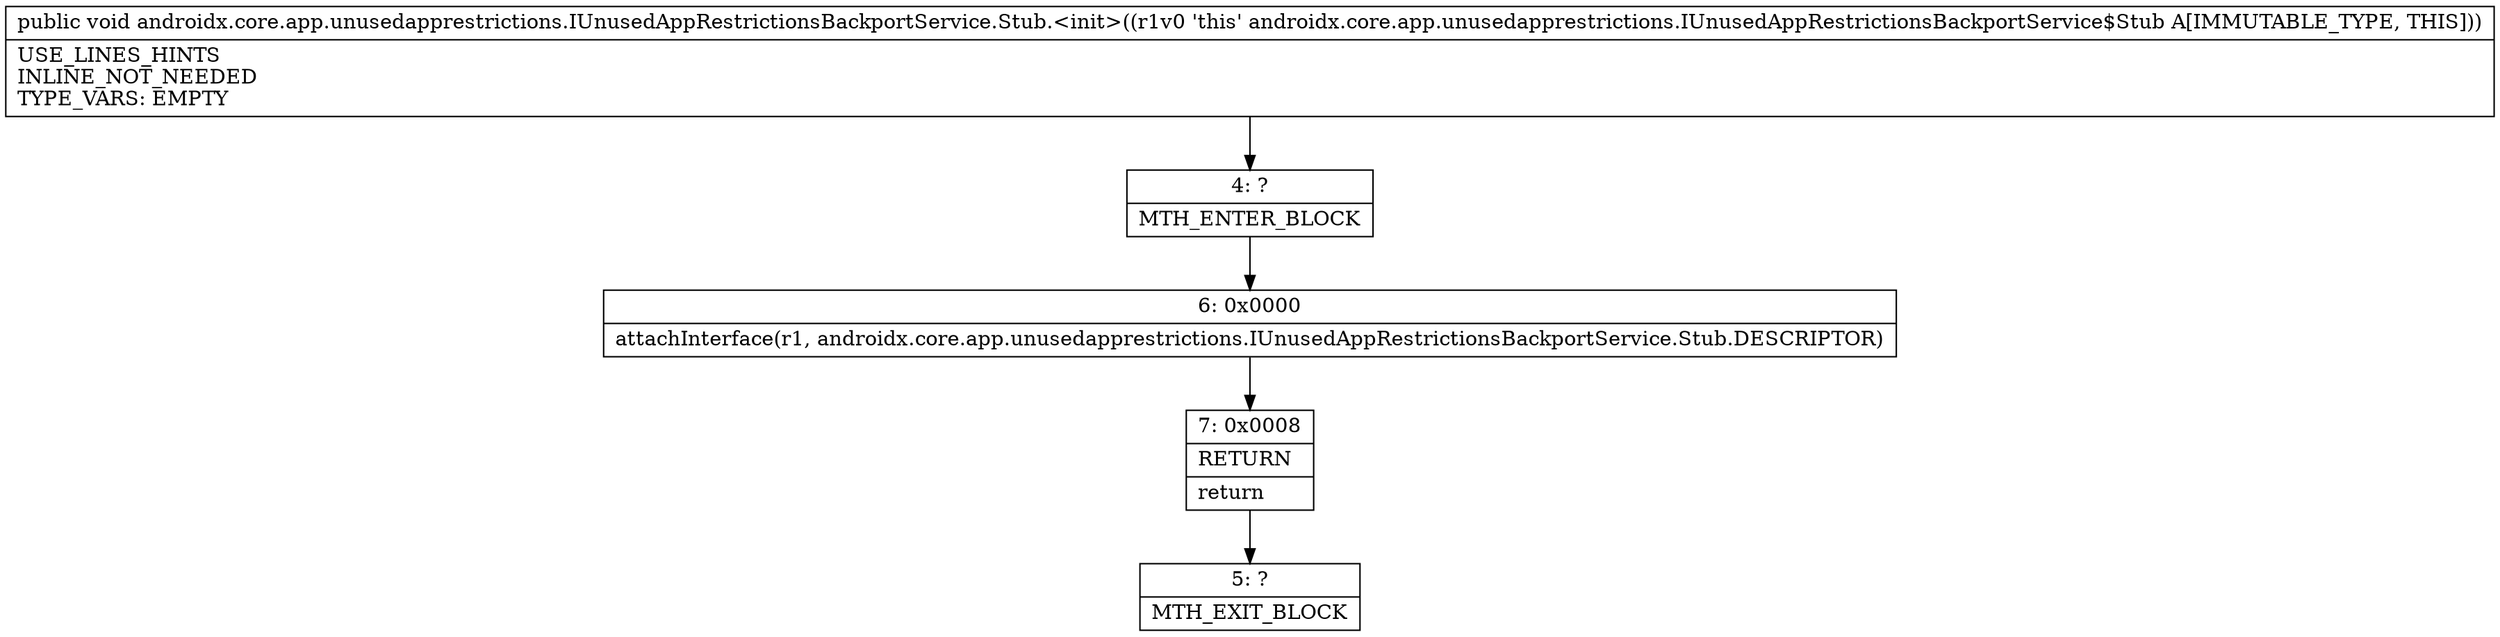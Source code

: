 digraph "CFG forandroidx.core.app.unusedapprestrictions.IUnusedAppRestrictionsBackportService.Stub.\<init\>()V" {
Node_4 [shape=record,label="{4\:\ ?|MTH_ENTER_BLOCK\l}"];
Node_6 [shape=record,label="{6\:\ 0x0000|attachInterface(r1, androidx.core.app.unusedapprestrictions.IUnusedAppRestrictionsBackportService.Stub.DESCRIPTOR)\l}"];
Node_7 [shape=record,label="{7\:\ 0x0008|RETURN\l|return\l}"];
Node_5 [shape=record,label="{5\:\ ?|MTH_EXIT_BLOCK\l}"];
MethodNode[shape=record,label="{public void androidx.core.app.unusedapprestrictions.IUnusedAppRestrictionsBackportService.Stub.\<init\>((r1v0 'this' androidx.core.app.unusedapprestrictions.IUnusedAppRestrictionsBackportService$Stub A[IMMUTABLE_TYPE, THIS]))  | USE_LINES_HINTS\lINLINE_NOT_NEEDED\lTYPE_VARS: EMPTY\l}"];
MethodNode -> Node_4;Node_4 -> Node_6;
Node_6 -> Node_7;
Node_7 -> Node_5;
}

